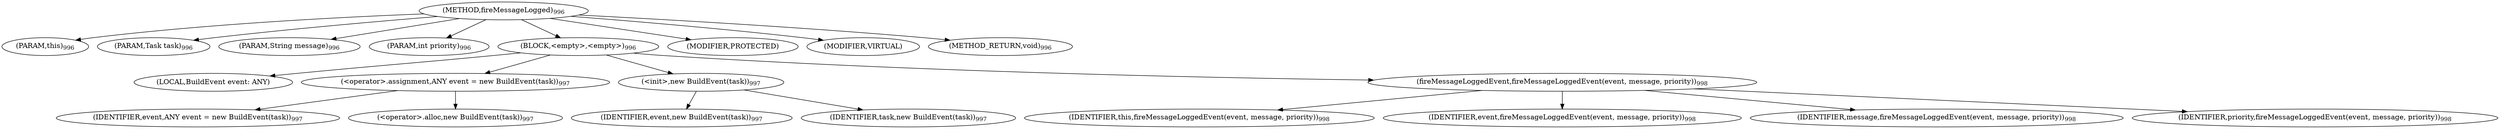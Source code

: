 digraph "fireMessageLogged" {  
"2736" [label = <(METHOD,fireMessageLogged)<SUB>996</SUB>> ]
"139" [label = <(PARAM,this)<SUB>996</SUB>> ]
"2737" [label = <(PARAM,Task task)<SUB>996</SUB>> ]
"2738" [label = <(PARAM,String message)<SUB>996</SUB>> ]
"2739" [label = <(PARAM,int priority)<SUB>996</SUB>> ]
"2740" [label = <(BLOCK,&lt;empty&gt;,&lt;empty&gt;)<SUB>996</SUB>> ]
"137" [label = <(LOCAL,BuildEvent event: ANY)> ]
"2741" [label = <(&lt;operator&gt;.assignment,ANY event = new BuildEvent(task))<SUB>997</SUB>> ]
"2742" [label = <(IDENTIFIER,event,ANY event = new BuildEvent(task))<SUB>997</SUB>> ]
"2743" [label = <(&lt;operator&gt;.alloc,new BuildEvent(task))<SUB>997</SUB>> ]
"2744" [label = <(&lt;init&gt;,new BuildEvent(task))<SUB>997</SUB>> ]
"136" [label = <(IDENTIFIER,event,new BuildEvent(task))<SUB>997</SUB>> ]
"2745" [label = <(IDENTIFIER,task,new BuildEvent(task))<SUB>997</SUB>> ]
"2746" [label = <(fireMessageLoggedEvent,fireMessageLoggedEvent(event, message, priority))<SUB>998</SUB>> ]
"138" [label = <(IDENTIFIER,this,fireMessageLoggedEvent(event, message, priority))<SUB>998</SUB>> ]
"2747" [label = <(IDENTIFIER,event,fireMessageLoggedEvent(event, message, priority))<SUB>998</SUB>> ]
"2748" [label = <(IDENTIFIER,message,fireMessageLoggedEvent(event, message, priority))<SUB>998</SUB>> ]
"2749" [label = <(IDENTIFIER,priority,fireMessageLoggedEvent(event, message, priority))<SUB>998</SUB>> ]
"2750" [label = <(MODIFIER,PROTECTED)> ]
"2751" [label = <(MODIFIER,VIRTUAL)> ]
"2752" [label = <(METHOD_RETURN,void)<SUB>996</SUB>> ]
  "2736" -> "139" 
  "2736" -> "2737" 
  "2736" -> "2738" 
  "2736" -> "2739" 
  "2736" -> "2740" 
  "2736" -> "2750" 
  "2736" -> "2751" 
  "2736" -> "2752" 
  "2740" -> "137" 
  "2740" -> "2741" 
  "2740" -> "2744" 
  "2740" -> "2746" 
  "2741" -> "2742" 
  "2741" -> "2743" 
  "2744" -> "136" 
  "2744" -> "2745" 
  "2746" -> "138" 
  "2746" -> "2747" 
  "2746" -> "2748" 
  "2746" -> "2749" 
}
